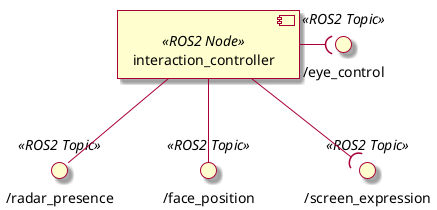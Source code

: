 @startuml Component_Diagram_controller

skin rose 

component interaction_controller <<ROS2 Node>> as Interaction_Controller
interface "/radar_presence" <<ROS2 Topic>> as provided_interface_radar_presence
interface "/face_position" <<ROS2 Topic>> as provided_interface_face_info
interface "/eye_control" <<ROS2 Topic>> as provided_interface_eye_control
interface "/screen_expression" <<ROS2 Topic>> as provided_interface_screen_expression

Interaction_Controller -down- provided_interface_radar_presence
Interaction_Controller -down- provided_interface_face_info
Interaction_Controller -right-( provided_interface_eye_control
Interaction_Controller --( provided_interface_screen_expression

@enduml